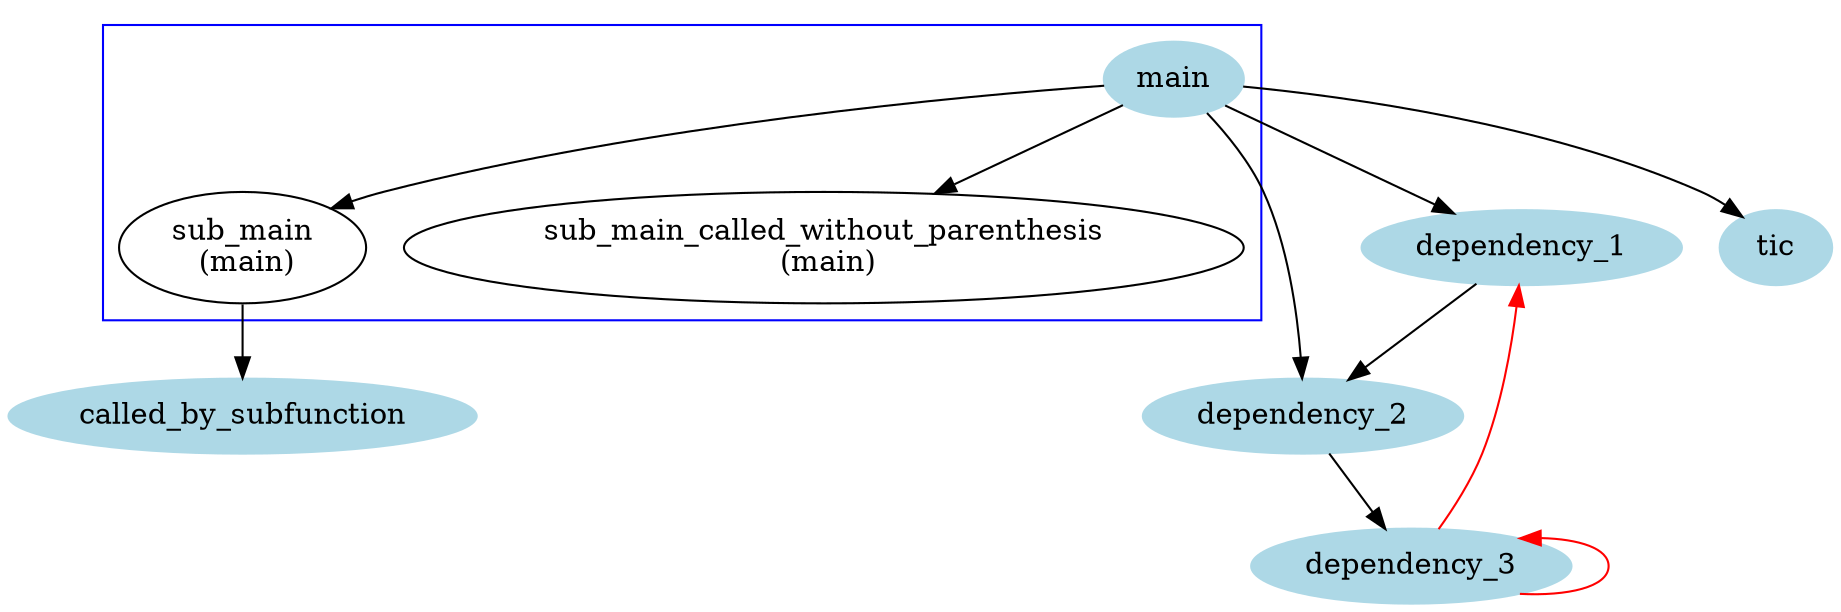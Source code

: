 /* Generated by mDepGen */
digraph dep {
node [shape = oval];
/* start of shape definitions */
"main" [color=lightblue, style=filled];
"dependency_1" [color=lightblue, style=filled];
"dependency_2" [color=lightblue, style=filled];
"dependency_3" [color=lightblue, style=filled];
"called_by_subfunction" [color=lightblue, style=filled];
"tic" [color=lightblue, style=filled];
/* end of shape definitions */
/* start of subgraph definitions */
subgraph cluster005 {
color=blue;
    "main";
    "sub_main\n (main)";
    "sub_main_called_without_parenthesis\n (main)";
}
/* end of subgraph definitions */
"main" -> "dependency_1" ;
"dependency_1" -> "dependency_2" ;
"dependency_2" -> "dependency_3" ;
"dependency_3" -> "dependency_1"  [color=red];
"dependency_3" -> "dependency_3"  [color=red dir=back];
"main" -> "dependency_2" ;
"main" -> "sub_main\n (main)" ;
"sub_main\n (main)" -> "called_by_subfunction" ;
"main" -> "sub_main_called_without_parenthesis\n (main)" ;
"main" -> "tic" ;
}